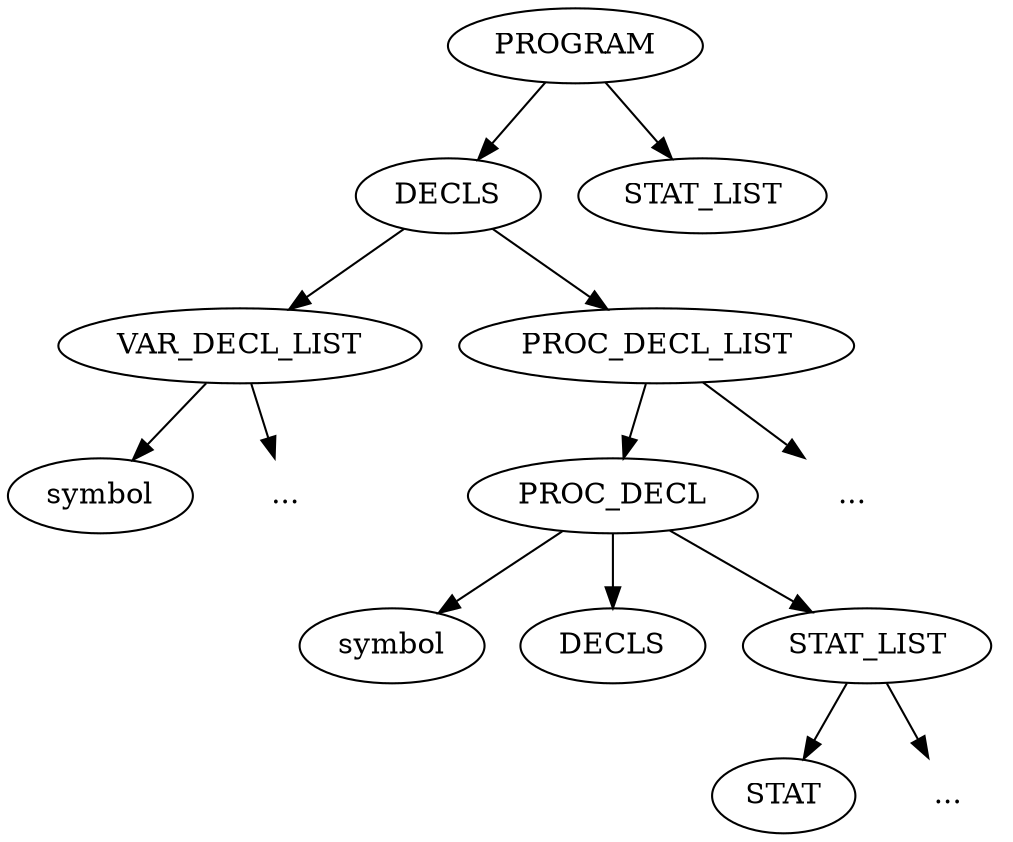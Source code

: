 
digraph Pr  {
    ordering = out;

    
    /* duplicate nodes: */
    symbol0 [label = "symbol"];
    symbol1 [label = "symbol"];
    
    ellipse0 [label = "...", shape = plaintext];
    ellipse1 [label = "...", shape = plaintext];
    ellipse2 [label = "...", shape = plaintext];
    
    decls0 [label = "DECLS"];
    
    stat_list0 [label = "STAT_LIST"];

    
    /* actual tree: */
    PROGRAM -> DECLS;
    PROGRAM -> stat_list0;
    
    DECLS -> VAR_DECL_LIST;
    DECLS -> PROC_DECL_LIST;
    
    VAR_DECL_LIST -> symbol0;
    VAR_DECL_LIST -> ellipse0;
    
    PROC_DECL_LIST -> PROC_DECL;
    PROC_DECL_LIST -> ellipse1;
    
    PROC_DECL -> symbol1;
    PROC_DECL -> decls0;
    PROC_DECL -> STAT_LIST;
    
    stat_ [label = "STAT"];
    STAT_LIST -> stat_;
    STAT_LIST -> ellipse2;
}
